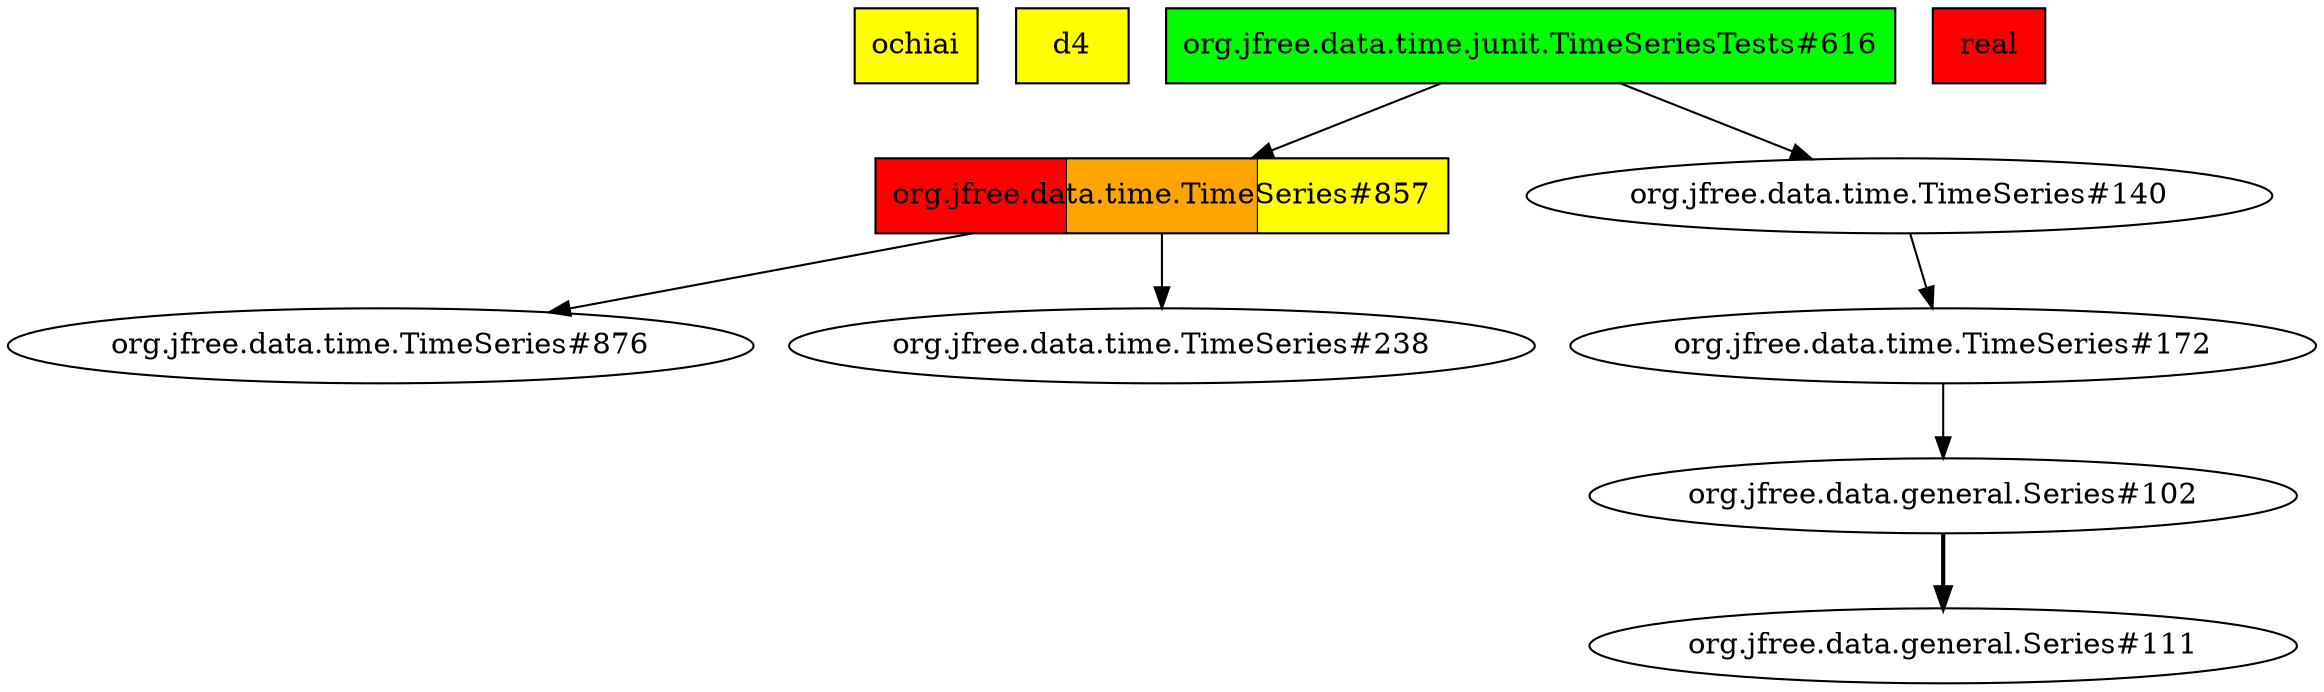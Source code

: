 digraph enhanced {
	"ochiai" [style=striped shape=box fillcolor="yellow"];
	"d4" [style=striped shape=box fillcolor="yellow"];
	"org.jfree.data.time.TimeSeries#857" [style=striped shape=box fillcolor="red:orange:yellow"];
	"org.jfree.data.time.junit.TimeSeriesTests#616" [style=striped shape=box fillcolor="green"];
	"real" [style=striped shape=box fillcolor="red"];
	"org.jfree.data.time.junit.TimeSeriesTests#616" -> "org.jfree.data.time.TimeSeries#857";
	"org.jfree.data.time.TimeSeries#140" -> "org.jfree.data.time.TimeSeries#172";
	"org.jfree.data.time.junit.TimeSeriesTests#616" -> "org.jfree.data.time.TimeSeries#140";
	"org.jfree.data.time.TimeSeries#172" -> "org.jfree.data.general.Series#102";
	"org.jfree.data.general.Series#102" -> "org.jfree.data.general.Series#111" [style=bold];
	"org.jfree.data.time.TimeSeries#857" -> "org.jfree.data.time.TimeSeries#876";
	"org.jfree.data.time.TimeSeries#857" -> "org.jfree.data.time.TimeSeries#238";
}
